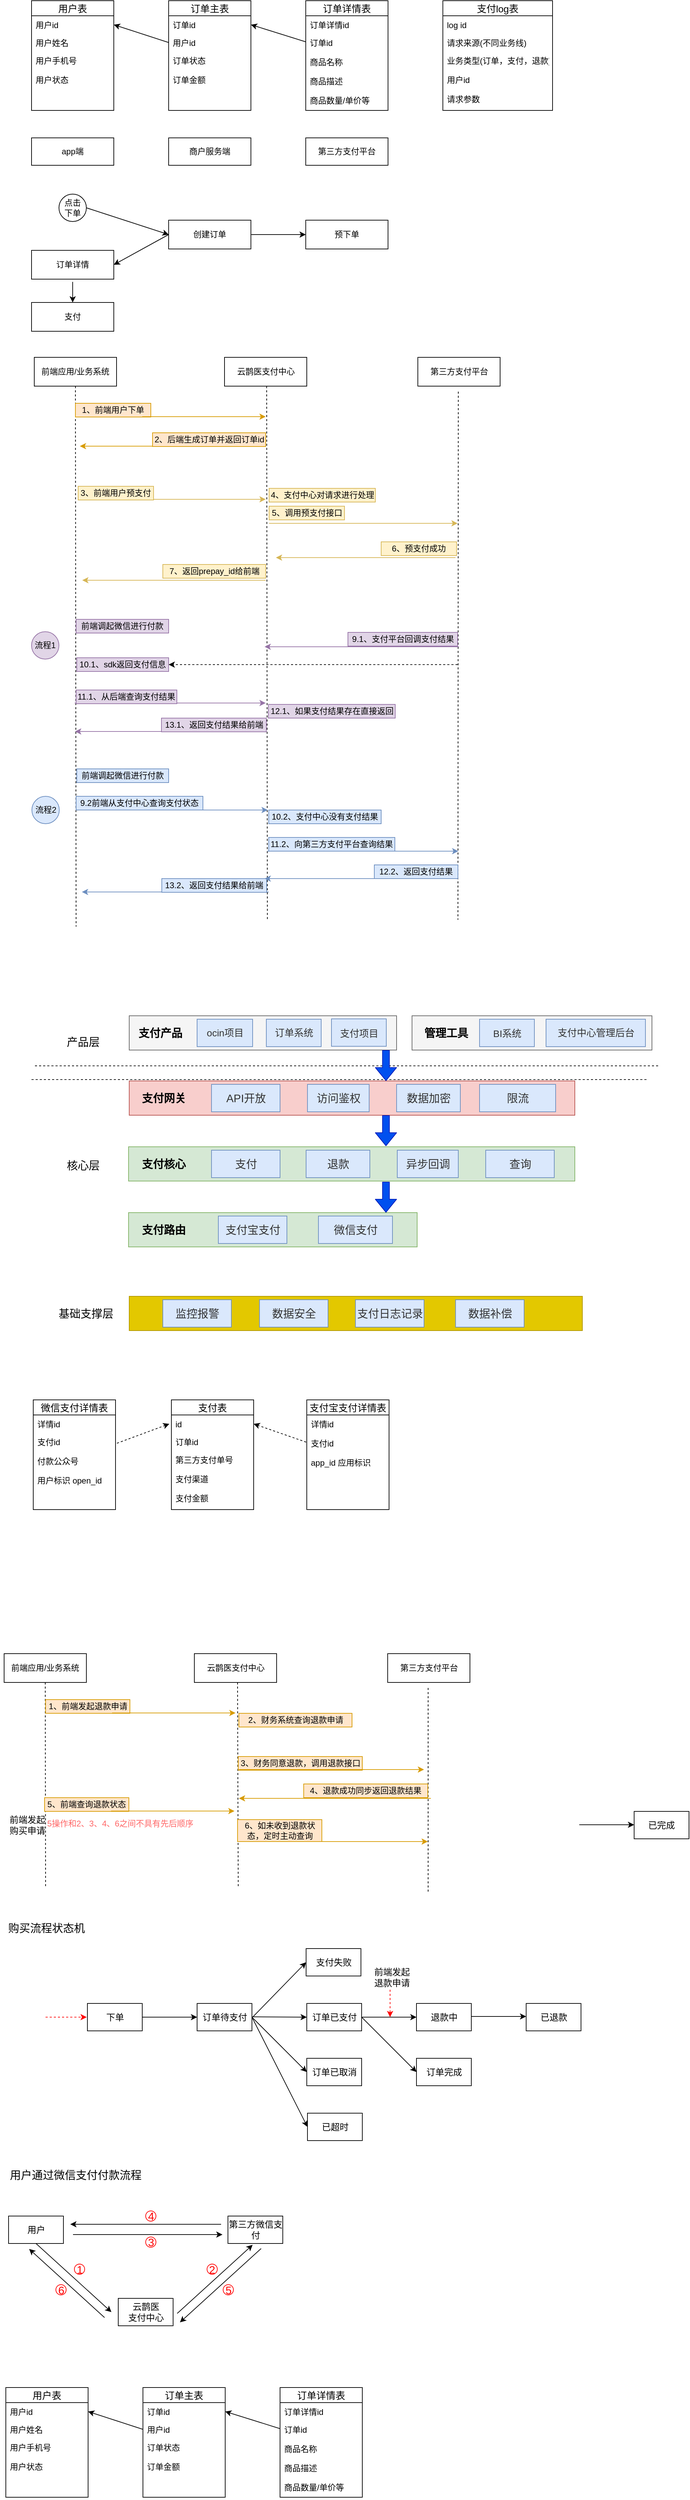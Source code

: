 <mxfile version="12.3.9" type="github" pages="1">
  <diagram id="iU_TIAPN-Pph5pVSYNDZ" name="第 1 页">
    <mxGraphModel dx="1069" dy="543" grid="1" gridSize="10" guides="1" tooltips="1" connect="1" arrows="1" fold="1" page="1" pageScale="1" pageWidth="1169" pageHeight="1654" math="0" shadow="0">
      <root>
        <mxCell id="0"/>
        <mxCell id="1" parent="0"/>
        <mxCell id="6lCbFaMOvaHUvnWq1Ras-11" value="用户表" style="swimlane;fontStyle=0;childLayout=stackLayout;horizontal=1;startSize=22;fillColor=none;horizontalStack=0;resizeParent=1;resizeParentMax=0;resizeLast=0;collapsible=1;marginBottom=0;swimlaneFillColor=#ffffff;align=center;fontSize=14;" parent="1" vertex="1">
          <mxGeometry x="120" y="240" width="120" height="160" as="geometry"/>
        </mxCell>
        <mxCell id="6lCbFaMOvaHUvnWq1Ras-12" value="用户id" style="text;strokeColor=none;fillColor=none;spacingLeft=4;spacingRight=4;overflow=hidden;rotatable=0;points=[[0,0.5],[1,0.5]];portConstraint=eastwest;fontSize=12;" parent="6lCbFaMOvaHUvnWq1Ras-11" vertex="1">
          <mxGeometry y="22" width="120" height="26" as="geometry"/>
        </mxCell>
        <mxCell id="6lCbFaMOvaHUvnWq1Ras-13" value="用户姓名" style="text;strokeColor=none;fillColor=none;spacingLeft=4;spacingRight=4;overflow=hidden;rotatable=0;points=[[0,0.5],[1,0.5]];portConstraint=eastwest;fontSize=12;" parent="6lCbFaMOvaHUvnWq1Ras-11" vertex="1">
          <mxGeometry y="48" width="120" height="26" as="geometry"/>
        </mxCell>
        <mxCell id="6lCbFaMOvaHUvnWq1Ras-14" value="用户手机号&#xa;&#xa;用户状态" style="text;strokeColor=none;fillColor=none;spacingLeft=4;spacingRight=4;overflow=hidden;rotatable=0;points=[[0,0.5],[1,0.5]];portConstraint=eastwest;fontSize=12;" parent="6lCbFaMOvaHUvnWq1Ras-11" vertex="1">
          <mxGeometry y="74" width="120" height="86" as="geometry"/>
        </mxCell>
        <mxCell id="6lCbFaMOvaHUvnWq1Ras-15" value="订单主表" style="swimlane;fontStyle=0;childLayout=stackLayout;horizontal=1;startSize=22;fillColor=none;horizontalStack=0;resizeParent=1;resizeParentMax=0;resizeLast=0;collapsible=1;marginBottom=0;swimlaneFillColor=#ffffff;align=center;fontSize=14;" parent="1" vertex="1">
          <mxGeometry x="320" y="240" width="120" height="160" as="geometry"/>
        </mxCell>
        <mxCell id="6lCbFaMOvaHUvnWq1Ras-16" value="订单id" style="text;strokeColor=none;fillColor=none;spacingLeft=4;spacingRight=4;overflow=hidden;rotatable=0;points=[[0,0.5],[1,0.5]];portConstraint=eastwest;fontSize=12;" parent="6lCbFaMOvaHUvnWq1Ras-15" vertex="1">
          <mxGeometry y="22" width="120" height="26" as="geometry"/>
        </mxCell>
        <mxCell id="6lCbFaMOvaHUvnWq1Ras-17" value="用户id" style="text;strokeColor=none;fillColor=none;spacingLeft=4;spacingRight=4;overflow=hidden;rotatable=0;points=[[0,0.5],[1,0.5]];portConstraint=eastwest;fontSize=12;" parent="6lCbFaMOvaHUvnWq1Ras-15" vertex="1">
          <mxGeometry y="48" width="120" height="26" as="geometry"/>
        </mxCell>
        <mxCell id="6lCbFaMOvaHUvnWq1Ras-18" value="订单状态&#xa;&#xa;订单金额" style="text;strokeColor=none;fillColor=none;spacingLeft=4;spacingRight=4;overflow=hidden;rotatable=0;points=[[0,0.5],[1,0.5]];portConstraint=eastwest;fontSize=12;" parent="6lCbFaMOvaHUvnWq1Ras-15" vertex="1">
          <mxGeometry y="74" width="120" height="86" as="geometry"/>
        </mxCell>
        <mxCell id="6lCbFaMOvaHUvnWq1Ras-19" value="订单详情表" style="swimlane;fontStyle=0;childLayout=stackLayout;horizontal=1;startSize=22;fillColor=none;horizontalStack=0;resizeParent=1;resizeParentMax=0;resizeLast=0;collapsible=1;marginBottom=0;swimlaneFillColor=#ffffff;align=center;fontSize=14;" parent="1" vertex="1">
          <mxGeometry x="520" y="240" width="120" height="160" as="geometry"/>
        </mxCell>
        <mxCell id="6lCbFaMOvaHUvnWq1Ras-20" value="订单详情id" style="text;strokeColor=none;fillColor=none;spacingLeft=4;spacingRight=4;overflow=hidden;rotatable=0;points=[[0,0.5],[1,0.5]];portConstraint=eastwest;fontSize=12;" parent="6lCbFaMOvaHUvnWq1Ras-19" vertex="1">
          <mxGeometry y="22" width="120" height="26" as="geometry"/>
        </mxCell>
        <mxCell id="6lCbFaMOvaHUvnWq1Ras-22" value="订单id&#xa;&#xa;商品名称&#xa;&#xa;商品描述&#xa;&#xa;商品数量/单价等" style="text;strokeColor=none;fillColor=none;spacingLeft=4;spacingRight=4;overflow=hidden;rotatable=0;points=[[0,0.5],[1,0.5]];portConstraint=eastwest;fontSize=12;" parent="6lCbFaMOvaHUvnWq1Ras-19" vertex="1">
          <mxGeometry y="48" width="120" height="112" as="geometry"/>
        </mxCell>
        <mxCell id="6lCbFaMOvaHUvnWq1Ras-23" value="" style="endArrow=classic;html=1;entryX=1;entryY=0.5;entryDx=0;entryDy=0;exitX=0;exitY=0.5;exitDx=0;exitDy=0;" parent="1" source="6lCbFaMOvaHUvnWq1Ras-17" target="6lCbFaMOvaHUvnWq1Ras-12" edge="1">
          <mxGeometry width="50" height="50" relative="1" as="geometry">
            <mxPoint x="330" y="550" as="sourcePoint"/>
            <mxPoint x="380" y="500" as="targetPoint"/>
          </mxGeometry>
        </mxCell>
        <mxCell id="6lCbFaMOvaHUvnWq1Ras-25" value="" style="endArrow=classic;html=1;exitX=0;exitY=0.107;exitDx=0;exitDy=0;exitPerimeter=0;entryX=1;entryY=0.5;entryDx=0;entryDy=0;" parent="1" source="6lCbFaMOvaHUvnWq1Ras-22" target="6lCbFaMOvaHUvnWq1Ras-16" edge="1">
          <mxGeometry width="50" height="50" relative="1" as="geometry">
            <mxPoint x="520" y="530" as="sourcePoint"/>
            <mxPoint x="570" y="480" as="targetPoint"/>
          </mxGeometry>
        </mxCell>
        <mxCell id="6lCbFaMOvaHUvnWq1Ras-26" value="app端" style="rounded=0;whiteSpace=wrap;html=1;" parent="1" vertex="1">
          <mxGeometry x="120" y="440" width="120" height="40" as="geometry"/>
        </mxCell>
        <mxCell id="6lCbFaMOvaHUvnWq1Ras-27" value="商户服务端" style="rounded=0;whiteSpace=wrap;html=1;" parent="1" vertex="1">
          <mxGeometry x="320" y="440" width="120" height="40" as="geometry"/>
        </mxCell>
        <mxCell id="6lCbFaMOvaHUvnWq1Ras-28" value="第三方支付平台" style="rounded=0;whiteSpace=wrap;html=1;" parent="1" vertex="1">
          <mxGeometry x="520" y="440" width="120" height="40" as="geometry"/>
        </mxCell>
        <mxCell id="6lCbFaMOvaHUvnWq1Ras-30" value="点击&lt;br&gt;下单" style="ellipse;whiteSpace=wrap;html=1;aspect=fixed;" parent="1" vertex="1">
          <mxGeometry x="160" y="522" width="40" height="40" as="geometry"/>
        </mxCell>
        <mxCell id="6lCbFaMOvaHUvnWq1Ras-31" value="" style="endArrow=classic;html=1;exitX=1;exitY=0.5;exitDx=0;exitDy=0;entryX=0;entryY=0.5;entryDx=0;entryDy=0;" parent="1" source="6lCbFaMOvaHUvnWq1Ras-30" target="6lCbFaMOvaHUvnWq1Ras-32" edge="1">
          <mxGeometry width="50" height="50" relative="1" as="geometry">
            <mxPoint x="200" y="570" as="sourcePoint"/>
            <mxPoint x="320" y="540" as="targetPoint"/>
          </mxGeometry>
        </mxCell>
        <mxCell id="6lCbFaMOvaHUvnWq1Ras-32" value="创建订单" style="rounded=0;whiteSpace=wrap;html=1;" parent="1" vertex="1">
          <mxGeometry x="320" y="560" width="120" height="42" as="geometry"/>
        </mxCell>
        <mxCell id="6lCbFaMOvaHUvnWq1Ras-33" value="订单详情" style="rounded=0;whiteSpace=wrap;html=1;" parent="1" vertex="1">
          <mxGeometry x="120" y="604" width="120" height="42" as="geometry"/>
        </mxCell>
        <mxCell id="6lCbFaMOvaHUvnWq1Ras-34" value="" style="endArrow=classic;html=1;entryX=1;entryY=0.5;entryDx=0;entryDy=0;exitX=0;exitY=0.5;exitDx=0;exitDy=0;" parent="1" source="6lCbFaMOvaHUvnWq1Ras-32" target="6lCbFaMOvaHUvnWq1Ras-33" edge="1">
          <mxGeometry width="50" height="50" relative="1" as="geometry">
            <mxPoint x="290" y="730" as="sourcePoint"/>
            <mxPoint x="340" y="680" as="targetPoint"/>
          </mxGeometry>
        </mxCell>
        <mxCell id="6lCbFaMOvaHUvnWq1Ras-35" value="支付" style="rounded=0;whiteSpace=wrap;html=1;" parent="1" vertex="1">
          <mxGeometry x="120" y="680" width="120" height="42" as="geometry"/>
        </mxCell>
        <mxCell id="6lCbFaMOvaHUvnWq1Ras-36" value="" style="endArrow=classic;html=1;entryX=0.5;entryY=0;entryDx=0;entryDy=0;" parent="1" target="6lCbFaMOvaHUvnWq1Ras-35" edge="1">
          <mxGeometry width="50" height="50" relative="1" as="geometry">
            <mxPoint x="180" y="650" as="sourcePoint"/>
            <mxPoint x="360" y="670" as="targetPoint"/>
          </mxGeometry>
        </mxCell>
        <mxCell id="6lCbFaMOvaHUvnWq1Ras-37" value="预下单" style="rounded=0;whiteSpace=wrap;html=1;" parent="1" vertex="1">
          <mxGeometry x="520" y="560" width="120" height="42" as="geometry"/>
        </mxCell>
        <mxCell id="6lCbFaMOvaHUvnWq1Ras-38" value="" style="endArrow=classic;html=1;entryX=0;entryY=0.5;entryDx=0;entryDy=0;exitX=1;exitY=0.5;exitDx=0;exitDy=0;" parent="1" source="6lCbFaMOvaHUvnWq1Ras-32" target="6lCbFaMOvaHUvnWq1Ras-37" edge="1">
          <mxGeometry width="50" height="50" relative="1" as="geometry">
            <mxPoint x="440" y="620" as="sourcePoint"/>
            <mxPoint x="490" y="570" as="targetPoint"/>
          </mxGeometry>
        </mxCell>
        <mxCell id="6lCbFaMOvaHUvnWq1Ras-40" value="前端应用/业务系统" style="rounded=0;whiteSpace=wrap;html=1;" parent="1" vertex="1">
          <mxGeometry x="124" y="760" width="120" height="42" as="geometry"/>
        </mxCell>
        <mxCell id="6lCbFaMOvaHUvnWq1Ras-41" value="云鹊医支付中心" style="rounded=0;whiteSpace=wrap;html=1;" parent="1" vertex="1">
          <mxGeometry x="401.5" y="760" width="120" height="42" as="geometry"/>
        </mxCell>
        <mxCell id="6lCbFaMOvaHUvnWq1Ras-42" value="第三方支付平台" style="rounded=0;whiteSpace=wrap;html=1;" parent="1" vertex="1">
          <mxGeometry x="683.5" y="760" width="120" height="42" as="geometry"/>
        </mxCell>
        <mxCell id="6lCbFaMOvaHUvnWq1Ras-43" value="" style="endArrow=none;dashed=1;html=1;exitX=0.5;exitY=1;exitDx=0;exitDy=0;" parent="1" source="6lCbFaMOvaHUvnWq1Ras-40" edge="1">
          <mxGeometry width="50" height="50" relative="1" as="geometry">
            <mxPoint x="184" y="850" as="sourcePoint"/>
            <mxPoint x="185" y="1590" as="targetPoint"/>
          </mxGeometry>
        </mxCell>
        <mxCell id="6lCbFaMOvaHUvnWq1Ras-44" value="" style="endArrow=none;dashed=1;html=1;exitX=0.5;exitY=1;exitDx=0;exitDy=0;" parent="1" edge="1">
          <mxGeometry width="50" height="50" relative="1" as="geometry">
            <mxPoint x="463" y="802" as="sourcePoint"/>
            <mxPoint x="464" y="1580" as="targetPoint"/>
          </mxGeometry>
        </mxCell>
        <mxCell id="6lCbFaMOvaHUvnWq1Ras-45" value="" style="endArrow=none;dashed=1;html=1;exitX=0.5;exitY=1;exitDx=0;exitDy=0;" parent="1" edge="1">
          <mxGeometry width="50" height="50" relative="1" as="geometry">
            <mxPoint x="742.5" y="810" as="sourcePoint"/>
            <mxPoint x="742" y="1580" as="targetPoint"/>
          </mxGeometry>
        </mxCell>
        <mxCell id="6lCbFaMOvaHUvnWq1Ras-47" value="1、前端用户下单" style="text;html=1;strokeColor=#d79b00;fillColor=#ffe6cc;align=center;verticalAlign=middle;whiteSpace=wrap;rounded=0;" parent="1" vertex="1">
          <mxGeometry x="184" y="827" width="110" height="20" as="geometry"/>
        </mxCell>
        <mxCell id="6lCbFaMOvaHUvnWq1Ras-48" value="" style="endArrow=classic;html=1;fillColor=#ffe6cc;strokeColor=#d79b00;" parent="1" edge="1">
          <mxGeometry width="50" height="50" relative="1" as="geometry">
            <mxPoint x="281.5" y="846.5" as="sourcePoint"/>
            <mxPoint x="461.5" y="846.5" as="targetPoint"/>
          </mxGeometry>
        </mxCell>
        <mxCell id="6lCbFaMOvaHUvnWq1Ras-49" value="" style="endArrow=classic;html=1;fillColor=#ffe6cc;strokeColor=#d79b00;" parent="1" edge="1">
          <mxGeometry width="50" height="50" relative="1" as="geometry">
            <mxPoint x="370.5" y="889.5" as="sourcePoint"/>
            <mxPoint x="190.5" y="889.5" as="targetPoint"/>
          </mxGeometry>
        </mxCell>
        <mxCell id="6lCbFaMOvaHUvnWq1Ras-50" value="2、后端生成订单并返回订单id" style="text;html=1;strokeColor=#d79b00;fillColor=#ffe6cc;align=center;verticalAlign=middle;whiteSpace=wrap;rounded=0;" parent="1" vertex="1">
          <mxGeometry x="296.5" y="870" width="165" height="20" as="geometry"/>
        </mxCell>
        <mxCell id="6lCbFaMOvaHUvnWq1Ras-51" value="" style="endArrow=classic;html=1;fillColor=#fff2cc;strokeColor=#d6b656;" parent="1" edge="1">
          <mxGeometry width="50" height="50" relative="1" as="geometry">
            <mxPoint x="194" y="967" as="sourcePoint"/>
            <mxPoint x="461.5" y="967" as="targetPoint"/>
          </mxGeometry>
        </mxCell>
        <mxCell id="6lCbFaMOvaHUvnWq1Ras-53" value="3、前端用户预支付" style="text;html=1;strokeColor=#d6b656;fillColor=#fff2cc;align=center;verticalAlign=middle;whiteSpace=wrap;rounded=0;" parent="1" vertex="1">
          <mxGeometry x="188" y="948" width="110" height="20" as="geometry"/>
        </mxCell>
        <mxCell id="6lCbFaMOvaHUvnWq1Ras-54" value="" style="endArrow=classic;html=1;fillColor=#fff2cc;strokeColor=#d6b656;" parent="1" edge="1">
          <mxGeometry width="50" height="50" relative="1" as="geometry">
            <mxPoint x="466.5" y="1002" as="sourcePoint"/>
            <mxPoint x="741.5" y="1002" as="targetPoint"/>
          </mxGeometry>
        </mxCell>
        <mxCell id="6lCbFaMOvaHUvnWq1Ras-55" value="4、支付中心对请求进行处理" style="text;html=1;strokeColor=#d6b656;fillColor=#fff2cc;align=center;verticalAlign=middle;whiteSpace=wrap;rounded=0;" parent="1" vertex="1">
          <mxGeometry x="466.5" y="951" width="155" height="20" as="geometry"/>
        </mxCell>
        <mxCell id="6lCbFaMOvaHUvnWq1Ras-56" value="5、调用预支付接口" style="text;html=1;strokeColor=#d6b656;fillColor=#fff2cc;align=center;verticalAlign=middle;whiteSpace=wrap;rounded=0;" parent="1" vertex="1">
          <mxGeometry x="466.5" y="977" width="110" height="20" as="geometry"/>
        </mxCell>
        <mxCell id="6lCbFaMOvaHUvnWq1Ras-60" value="" style="endArrow=classic;html=1;fillColor=#fff2cc;strokeColor=#d6b656;" parent="1" edge="1">
          <mxGeometry width="50" height="50" relative="1" as="geometry">
            <mxPoint x="738.5" y="1052" as="sourcePoint"/>
            <mxPoint x="476.5" y="1052" as="targetPoint"/>
          </mxGeometry>
        </mxCell>
        <mxCell id="6lCbFaMOvaHUvnWq1Ras-61" value="6、预支付成功" style="text;html=1;strokeColor=#d6b656;fillColor=#fff2cc;align=center;verticalAlign=middle;whiteSpace=wrap;rounded=0;" parent="1" vertex="1">
          <mxGeometry x="630" y="1029" width="110" height="20" as="geometry"/>
        </mxCell>
        <mxCell id="6lCbFaMOvaHUvnWq1Ras-62" value="" style="endArrow=classic;html=1;fillColor=#fff2cc;strokeColor=#d6b656;" parent="1" edge="1">
          <mxGeometry width="50" height="50" relative="1" as="geometry">
            <mxPoint x="461.5" y="1085" as="sourcePoint"/>
            <mxPoint x="194" y="1085" as="targetPoint"/>
          </mxGeometry>
        </mxCell>
        <mxCell id="6lCbFaMOvaHUvnWq1Ras-63" value="7、返回prepay_id给前端" style="text;html=1;strokeColor=#d6b656;fillColor=#fff2cc;align=center;verticalAlign=middle;whiteSpace=wrap;rounded=0;" parent="1" vertex="1">
          <mxGeometry x="311.5" y="1062" width="150" height="20" as="geometry"/>
        </mxCell>
        <mxCell id="6lCbFaMOvaHUvnWq1Ras-66" value="前端调起微信进行付款" style="text;html=1;strokeColor=#9673a6;fillColor=#e1d5e7;align=center;verticalAlign=middle;whiteSpace=wrap;rounded=0;" parent="1" vertex="1">
          <mxGeometry x="185" y="1142" width="135" height="20" as="geometry"/>
        </mxCell>
        <mxCell id="6lCbFaMOvaHUvnWq1Ras-67" value="10.1、sdk返回支付信息" style="text;html=1;strokeColor=#9673a6;fillColor=#e1d5e7;align=center;verticalAlign=middle;whiteSpace=wrap;rounded=0;" parent="1" vertex="1">
          <mxGeometry x="186" y="1198" width="134" height="20" as="geometry"/>
        </mxCell>
        <mxCell id="6lCbFaMOvaHUvnWq1Ras-68" value="" style="endArrow=classic;html=1;fillColor=#e1d5e7;strokeColor=#9673a6;" parent="1" edge="1">
          <mxGeometry width="50" height="50" relative="1" as="geometry">
            <mxPoint x="743.5" y="1182" as="sourcePoint"/>
            <mxPoint x="460" y="1182" as="targetPoint"/>
          </mxGeometry>
        </mxCell>
        <mxCell id="6lCbFaMOvaHUvnWq1Ras-69" value="9.1、支付平台回调支付结果" style="text;html=1;strokeColor=#9673a6;fillColor=#e1d5e7;align=center;verticalAlign=middle;whiteSpace=wrap;rounded=0;" parent="1" vertex="1">
          <mxGeometry x="581.5" y="1161" width="160" height="20" as="geometry"/>
        </mxCell>
        <mxCell id="6lCbFaMOvaHUvnWq1Ras-71" value="" style="endArrow=classic;html=1;fillColor=#e1d5e7;strokeColor=#9673a6;" parent="1" edge="1">
          <mxGeometry width="50" height="50" relative="1" as="geometry">
            <mxPoint x="183" y="1264" as="sourcePoint"/>
            <mxPoint x="461.5" y="1264" as="targetPoint"/>
          </mxGeometry>
        </mxCell>
        <mxCell id="6lCbFaMOvaHUvnWq1Ras-74" value="支付log表" style="swimlane;fontStyle=0;childLayout=stackLayout;horizontal=1;startSize=22;fillColor=none;horizontalStack=0;resizeParent=1;resizeParentMax=0;resizeLast=0;collapsible=1;marginBottom=0;swimlaneFillColor=#ffffff;align=center;fontSize=14;" parent="1" vertex="1">
          <mxGeometry x="720" y="240" width="160" height="160" as="geometry"/>
        </mxCell>
        <mxCell id="6lCbFaMOvaHUvnWq1Ras-75" value="log id" style="text;strokeColor=none;fillColor=none;spacingLeft=4;spacingRight=4;overflow=hidden;rotatable=0;points=[[0,0.5],[1,0.5]];portConstraint=eastwest;fontSize=12;" parent="6lCbFaMOvaHUvnWq1Ras-74" vertex="1">
          <mxGeometry y="22" width="160" height="26" as="geometry"/>
        </mxCell>
        <mxCell id="6lCbFaMOvaHUvnWq1Ras-76" value="请求来源(不同业务线)" style="text;strokeColor=none;fillColor=none;spacingLeft=4;spacingRight=4;overflow=hidden;rotatable=0;points=[[0,0.5],[1,0.5]];portConstraint=eastwest;fontSize=12;" parent="6lCbFaMOvaHUvnWq1Ras-74" vertex="1">
          <mxGeometry y="48" width="160" height="26" as="geometry"/>
        </mxCell>
        <mxCell id="6lCbFaMOvaHUvnWq1Ras-77" value="业务类型(订单，支付，退款)&#xa;&#xa;用户id&#xa;&#xa;请求参数" style="text;strokeColor=none;fillColor=none;spacingLeft=4;spacingRight=4;overflow=hidden;rotatable=0;points=[[0,0.5],[1,0.5]];portConstraint=eastwest;fontSize=12;" parent="6lCbFaMOvaHUvnWq1Ras-74" vertex="1">
          <mxGeometry y="74" width="160" height="86" as="geometry"/>
        </mxCell>
        <mxCell id="6lCbFaMOvaHUvnWq1Ras-78" value="" style="rounded=0;whiteSpace=wrap;html=1;fontSize=16;fillColor=#f5f5f5;strokeColor=#666666;fontColor=#333333;" parent="1" vertex="1">
          <mxGeometry x="675" y="1720" width="350" height="50" as="geometry"/>
        </mxCell>
        <mxCell id="6lCbFaMOvaHUvnWq1Ras-79" value="" style="rounded=0;whiteSpace=wrap;html=1;fontSize=16;fillColor=#f5f5f5;strokeColor=#666666;fontColor=#333333;" parent="1" vertex="1">
          <mxGeometry x="262.5" y="1720" width="390" height="50" as="geometry"/>
        </mxCell>
        <mxCell id="6lCbFaMOvaHUvnWq1Ras-80" value="产品层" style="text;html=1;strokeColor=none;fillColor=none;align=center;verticalAlign=middle;whiteSpace=wrap;rounded=0;fontSize=16;" parent="1" vertex="1">
          <mxGeometry x="165" y="1747.5" width="61" height="20" as="geometry"/>
        </mxCell>
        <mxCell id="6lCbFaMOvaHUvnWq1Ras-81" value="核心层" style="text;html=1;strokeColor=none;fillColor=none;align=center;verticalAlign=middle;whiteSpace=wrap;rounded=0;fontSize=16;" parent="1" vertex="1">
          <mxGeometry x="165" y="1928" width="61" height="20" as="geometry"/>
        </mxCell>
        <mxCell id="6lCbFaMOvaHUvnWq1Ras-82" value="基础支撑层" style="text;html=1;strokeColor=none;fillColor=none;align=center;verticalAlign=middle;whiteSpace=wrap;rounded=0;fontSize=16;" parent="1" vertex="1">
          <mxGeometry x="155.5" y="2144" width="87" height="20" as="geometry"/>
        </mxCell>
        <mxCell id="6lCbFaMOvaHUvnWq1Ras-83" value="" style="endArrow=none;dashed=1;html=1;fontSize=16;" parent="1" edge="1">
          <mxGeometry width="50" height="50" relative="1" as="geometry">
            <mxPoint x="125" y="1793" as="sourcePoint"/>
            <mxPoint x="1035" y="1793" as="targetPoint"/>
          </mxGeometry>
        </mxCell>
        <mxCell id="6lCbFaMOvaHUvnWq1Ras-84" value="" style="endArrow=none;dashed=1;html=1;fontSize=16;" parent="1" edge="1">
          <mxGeometry width="50" height="50" relative="1" as="geometry">
            <mxPoint x="120" y="1813" as="sourcePoint"/>
            <mxPoint x="1020" y="1813" as="targetPoint"/>
          </mxGeometry>
        </mxCell>
        <mxCell id="6lCbFaMOvaHUvnWq1Ras-85" value="&lt;p class=&quot;MsoNormal&quot; style=&quot;font-size: 14px&quot;&gt;&lt;span style=&quot;color: rgb(51, 51, 51); letter-spacing: 0pt; background-image: initial; background-position: initial; background-size: initial; background-repeat: initial; background-attachment: initial; background-origin: initial; background-clip: initial;&quot;&gt;ocin&lt;font face=&quot;宋体&quot; style=&quot;font-size: 14px&quot;&gt;项目&lt;/font&gt;&lt;/span&gt;&lt;/p&gt;" style="rounded=0;whiteSpace=wrap;html=1;fontSize=16;fillColor=#dae8fc;strokeColor=#6c8ebf;labelBackgroundColor=none;" parent="1" vertex="1">
          <mxGeometry x="361.5" y="1725" width="81" height="40" as="geometry"/>
        </mxCell>
        <mxCell id="6lCbFaMOvaHUvnWq1Ras-86" value="&lt;p class=&quot;MsoNormal&quot; style=&quot;font-size: 14px&quot;&gt;&lt;font color=&quot;#333333&quot;&gt;&lt;span style=&quot;&quot;&gt;支付中心管理后台&lt;/span&gt;&lt;/font&gt;&lt;/p&gt;" style="rounded=0;whiteSpace=wrap;html=1;fontSize=16;fillColor=#dae8fc;strokeColor=#6c8ebf;labelBackgroundColor=none;" parent="1" vertex="1">
          <mxGeometry x="870.5" y="1725" width="145" height="40" as="geometry"/>
        </mxCell>
        <mxCell id="6lCbFaMOvaHUvnWq1Ras-87" value="&lt;p class=&quot;MsoNormal&quot; style=&quot;font-size: 14px&quot;&gt;&lt;font color=&quot;#333333&quot;&gt;&lt;span&gt;订单系统&lt;/span&gt;&lt;/font&gt;&lt;/p&gt;" style="rounded=0;whiteSpace=wrap;html=1;fontSize=16;fillColor=#dae8fc;strokeColor=#6c8ebf;labelBackgroundColor=none;" parent="1" vertex="1">
          <mxGeometry x="462.5" y="1725" width="80" height="40" as="geometry"/>
        </mxCell>
        <mxCell id="6lCbFaMOvaHUvnWq1Ras-88" value="&lt;font color=&quot;#333333&quot; style=&quot;font-size: 14px&quot;&gt;BI系统&lt;/font&gt;" style="rounded=0;whiteSpace=wrap;html=1;fontSize=16;fillColor=#dae8fc;strokeColor=#6c8ebf;labelBackgroundColor=none;" parent="1" vertex="1">
          <mxGeometry x="773.5" y="1725" width="80" height="40" as="geometry"/>
        </mxCell>
        <mxCell id="6lCbFaMOvaHUvnWq1Ras-89" value="支付产品" style="text;html=1;strokeColor=none;fillColor=none;align=center;verticalAlign=middle;whiteSpace=wrap;rounded=0;labelBackgroundColor=none;fontSize=16;fontStyle=1" parent="1" vertex="1">
          <mxGeometry x="272.5" y="1735" width="70" height="20" as="geometry"/>
        </mxCell>
        <mxCell id="6lCbFaMOvaHUvnWq1Ras-90" value="管理工具" style="text;html=1;strokeColor=none;fillColor=none;align=center;verticalAlign=middle;whiteSpace=wrap;rounded=0;labelBackgroundColor=none;fontSize=16;fontStyle=1" parent="1" vertex="1">
          <mxGeometry x="689.5" y="1735" width="70" height="20" as="geometry"/>
        </mxCell>
        <mxCell id="6lCbFaMOvaHUvnWq1Ras-91" value="" style="rounded=0;whiteSpace=wrap;html=1;fontSize=16;fillColor=#f8cecc;strokeColor=#b85450;" parent="1" vertex="1">
          <mxGeometry x="262.5" y="1815" width="650" height="50" as="geometry"/>
        </mxCell>
        <mxCell id="6lCbFaMOvaHUvnWq1Ras-92" value="支付网关" style="text;html=1;strokeColor=none;fillColor=none;align=center;verticalAlign=middle;whiteSpace=wrap;rounded=0;labelBackgroundColor=none;fontSize=16;fontStyle=1" parent="1" vertex="1">
          <mxGeometry x="277.5" y="1830" width="70" height="20" as="geometry"/>
        </mxCell>
        <mxCell id="6lCbFaMOvaHUvnWq1Ras-93" value="&lt;font color=&quot;#333333&quot;&gt;API开放&lt;/font&gt;" style="rounded=0;whiteSpace=wrap;html=1;fontSize=16;fillColor=#dae8fc;strokeColor=#6c8ebf;labelBackgroundColor=none;" parent="1" vertex="1">
          <mxGeometry x="382.5" y="1820" width="100" height="40" as="geometry"/>
        </mxCell>
        <mxCell id="6lCbFaMOvaHUvnWq1Ras-94" value="&lt;font color=&quot;#333333&quot;&gt;访问鉴权&lt;/font&gt;" style="rounded=0;whiteSpace=wrap;html=1;fontSize=16;fillColor=#dae8fc;strokeColor=#6c8ebf;labelBackgroundColor=none;" parent="1" vertex="1">
          <mxGeometry x="522.5" y="1820" width="90" height="40" as="geometry"/>
        </mxCell>
        <mxCell id="6lCbFaMOvaHUvnWq1Ras-95" value="&lt;font color=&quot;#333333&quot;&gt;数据加密&lt;/font&gt;" style="rounded=0;whiteSpace=wrap;html=1;fontSize=16;fillColor=#dae8fc;strokeColor=#6c8ebf;labelBackgroundColor=none;" parent="1" vertex="1">
          <mxGeometry x="652.5" y="1820" width="93" height="40" as="geometry"/>
        </mxCell>
        <mxCell id="6lCbFaMOvaHUvnWq1Ras-96" value="&lt;font color=&quot;#333333&quot;&gt;限流&lt;/font&gt;" style="rounded=0;whiteSpace=wrap;html=1;fontSize=16;fillColor=#dae8fc;strokeColor=#6c8ebf;labelBackgroundColor=none;" parent="1" vertex="1">
          <mxGeometry x="773.5" y="1820" width="111" height="40" as="geometry"/>
        </mxCell>
        <mxCell id="6lCbFaMOvaHUvnWq1Ras-97" value="" style="rounded=0;whiteSpace=wrap;html=1;fontSize=16;fillColor=#d5e8d4;strokeColor=#82b366;" parent="1" vertex="1">
          <mxGeometry x="261.5" y="1911" width="651" height="50" as="geometry"/>
        </mxCell>
        <mxCell id="6lCbFaMOvaHUvnWq1Ras-98" value="支付核心" style="text;html=1;strokeColor=none;fillColor=none;align=center;verticalAlign=middle;whiteSpace=wrap;rounded=0;labelBackgroundColor=none;fontSize=16;fontStyle=1" parent="1" vertex="1">
          <mxGeometry x="277.5" y="1926" width="70" height="20" as="geometry"/>
        </mxCell>
        <mxCell id="6lCbFaMOvaHUvnWq1Ras-99" value="&lt;font color=&quot;#333333&quot;&gt;支付&lt;/font&gt;" style="rounded=0;whiteSpace=wrap;html=1;fontSize=16;fillColor=#dae8fc;strokeColor=#6c8ebf;labelBackgroundColor=none;" parent="1" vertex="1">
          <mxGeometry x="382.5" y="1916" width="100" height="40" as="geometry"/>
        </mxCell>
        <mxCell id="6lCbFaMOvaHUvnWq1Ras-100" value="" style="rounded=0;whiteSpace=wrap;html=1;fontSize=16;fillColor=#d5e8d4;strokeColor=#82b366;" parent="1" vertex="1">
          <mxGeometry x="261.5" y="2007" width="421" height="50" as="geometry"/>
        </mxCell>
        <mxCell id="6lCbFaMOvaHUvnWq1Ras-101" value="支付路由" style="text;html=1;strokeColor=none;fillColor=none;align=center;verticalAlign=middle;whiteSpace=wrap;rounded=0;labelBackgroundColor=none;fontSize=16;fontStyle=1" parent="1" vertex="1">
          <mxGeometry x="277.5" y="2022" width="70" height="20" as="geometry"/>
        </mxCell>
        <mxCell id="6lCbFaMOvaHUvnWq1Ras-102" value="&lt;font color=&quot;#333333&quot;&gt;支付宝支付&lt;/font&gt;" style="rounded=0;whiteSpace=wrap;html=1;fontSize=16;fillColor=#dae8fc;strokeColor=#6c8ebf;labelBackgroundColor=none;" parent="1" vertex="1">
          <mxGeometry x="392.5" y="2012" width="100" height="40" as="geometry"/>
        </mxCell>
        <mxCell id="6lCbFaMOvaHUvnWq1Ras-103" value="&lt;font color=&quot;#333333&quot;&gt;微信支付&lt;/font&gt;" style="rounded=0;whiteSpace=wrap;html=1;fontSize=16;fillColor=#dae8fc;strokeColor=#6c8ebf;labelBackgroundColor=none;" parent="1" vertex="1">
          <mxGeometry x="538.5" y="2012" width="108" height="40" as="geometry"/>
        </mxCell>
        <mxCell id="6lCbFaMOvaHUvnWq1Ras-105" value="" style="rounded=0;whiteSpace=wrap;html=1;fontSize=16;fillColor=#e3c800;strokeColor=#B09500;fontColor=#ffffff;" parent="1" vertex="1">
          <mxGeometry x="262.5" y="2129" width="661" height="50" as="geometry"/>
        </mxCell>
        <mxCell id="6lCbFaMOvaHUvnWq1Ras-106" value="&lt;font color=&quot;#333333&quot;&gt;监控报警&lt;/font&gt;" style="rounded=0;whiteSpace=wrap;html=1;fontSize=16;fillColor=#dae8fc;strokeColor=#6c8ebf;labelBackgroundColor=none;" parent="1" vertex="1">
          <mxGeometry x="311.5" y="2134" width="100" height="40" as="geometry"/>
        </mxCell>
        <mxCell id="6lCbFaMOvaHUvnWq1Ras-107" value="&lt;font color=&quot;#333333&quot;&gt;数据安全&lt;/font&gt;" style="rounded=0;whiteSpace=wrap;html=1;fontSize=16;fillColor=#dae8fc;strokeColor=#6c8ebf;labelBackgroundColor=none;" parent="1" vertex="1">
          <mxGeometry x="452.5" y="2134" width="100" height="40" as="geometry"/>
        </mxCell>
        <mxCell id="6lCbFaMOvaHUvnWq1Ras-108" value="&lt;font color=&quot;#333333&quot;&gt;支付日志记录&lt;/font&gt;" style="rounded=0;whiteSpace=wrap;html=1;fontSize=16;fillColor=#dae8fc;strokeColor=#6c8ebf;labelBackgroundColor=none;" parent="1" vertex="1">
          <mxGeometry x="592.5" y="2134" width="100" height="40" as="geometry"/>
        </mxCell>
        <mxCell id="6lCbFaMOvaHUvnWq1Ras-109" value="&lt;font color=&quot;#333333&quot;&gt;数据补偿&lt;/font&gt;" style="rounded=0;whiteSpace=wrap;html=1;fontSize=16;fillColor=#dae8fc;strokeColor=#6c8ebf;labelBackgroundColor=none;" parent="1" vertex="1">
          <mxGeometry x="738.5" y="2134" width="100" height="40" as="geometry"/>
        </mxCell>
        <mxCell id="6lCbFaMOvaHUvnWq1Ras-110" value="&lt;font color=&quot;#333333&quot;&gt;退款&lt;/font&gt;" style="rounded=0;whiteSpace=wrap;html=1;fontSize=16;fillColor=#dae8fc;strokeColor=#6c8ebf;labelBackgroundColor=none;" parent="1" vertex="1">
          <mxGeometry x="520.5" y="1916" width="93" height="40" as="geometry"/>
        </mxCell>
        <mxCell id="6lCbFaMOvaHUvnWq1Ras-111" value="&lt;font color=&quot;#333333&quot;&gt;异步回调&lt;/font&gt;" style="rounded=0;whiteSpace=wrap;html=1;fontSize=16;fillColor=#dae8fc;strokeColor=#6c8ebf;labelBackgroundColor=none;" parent="1" vertex="1">
          <mxGeometry x="653.5" y="1916" width="89" height="40" as="geometry"/>
        </mxCell>
        <mxCell id="6lCbFaMOvaHUvnWq1Ras-112" value="&lt;font color=&quot;#333333&quot;&gt;查询&lt;/font&gt;" style="rounded=0;whiteSpace=wrap;html=1;fontSize=16;fillColor=#dae8fc;strokeColor=#6c8ebf;labelBackgroundColor=none;" parent="1" vertex="1">
          <mxGeometry x="782.5" y="1916" width="100" height="40" as="geometry"/>
        </mxCell>
        <mxCell id="6lCbFaMOvaHUvnWq1Ras-113" value="&lt;font color=&quot;#333333&quot; style=&quot;font-size: 14px&quot;&gt;支付项目&lt;/font&gt;" style="rounded=0;whiteSpace=wrap;html=1;fontSize=16;fillColor=#dae8fc;strokeColor=#6c8ebf;labelBackgroundColor=none;" parent="1" vertex="1">
          <mxGeometry x="557.5" y="1724.5" width="80" height="40" as="geometry"/>
        </mxCell>
        <mxCell id="6lCbFaMOvaHUvnWq1Ras-118" value="支付表" style="swimlane;fontStyle=0;childLayout=stackLayout;horizontal=1;startSize=22;fillColor=none;horizontalStack=0;resizeParent=1;resizeParentMax=0;resizeLast=0;collapsible=1;marginBottom=0;swimlaneFillColor=#ffffff;align=center;fontSize=14;" parent="1" vertex="1">
          <mxGeometry x="324" y="2280" width="120" height="160" as="geometry"/>
        </mxCell>
        <mxCell id="6lCbFaMOvaHUvnWq1Ras-119" value="id" style="text;strokeColor=none;fillColor=none;spacingLeft=4;spacingRight=4;overflow=hidden;rotatable=0;points=[[0,0.5],[1,0.5]];portConstraint=eastwest;fontSize=12;" parent="6lCbFaMOvaHUvnWq1Ras-118" vertex="1">
          <mxGeometry y="22" width="120" height="26" as="geometry"/>
        </mxCell>
        <mxCell id="6lCbFaMOvaHUvnWq1Ras-120" value="订单id" style="text;strokeColor=none;fillColor=none;spacingLeft=4;spacingRight=4;overflow=hidden;rotatable=0;points=[[0,0.5],[1,0.5]];portConstraint=eastwest;fontSize=12;" parent="6lCbFaMOvaHUvnWq1Ras-118" vertex="1">
          <mxGeometry y="48" width="120" height="26" as="geometry"/>
        </mxCell>
        <mxCell id="6lCbFaMOvaHUvnWq1Ras-121" value="第三方支付单号&#xa;&#xa;支付渠道&#xa;&#xa;支付金额" style="text;strokeColor=none;fillColor=none;spacingLeft=4;spacingRight=4;overflow=hidden;rotatable=0;points=[[0,0.5],[1,0.5]];portConstraint=eastwest;fontSize=12;" parent="6lCbFaMOvaHUvnWq1Ras-118" vertex="1">
          <mxGeometry y="74" width="120" height="86" as="geometry"/>
        </mxCell>
        <mxCell id="6lCbFaMOvaHUvnWq1Ras-123" value="微信支付详情表" style="swimlane;fontStyle=0;childLayout=stackLayout;horizontal=1;startSize=22;fillColor=none;horizontalStack=0;resizeParent=1;resizeParentMax=0;resizeLast=0;collapsible=1;marginBottom=0;swimlaneFillColor=#ffffff;align=center;fontSize=14;" parent="1" vertex="1">
          <mxGeometry x="122.5" y="2280" width="120" height="160" as="geometry"/>
        </mxCell>
        <mxCell id="6lCbFaMOvaHUvnWq1Ras-124" value="详情id" style="text;strokeColor=none;fillColor=none;spacingLeft=4;spacingRight=4;overflow=hidden;rotatable=0;points=[[0,0.5],[1,0.5]];portConstraint=eastwest;fontSize=12;" parent="6lCbFaMOvaHUvnWq1Ras-123" vertex="1">
          <mxGeometry y="22" width="120" height="26" as="geometry"/>
        </mxCell>
        <mxCell id="6lCbFaMOvaHUvnWq1Ras-126" value="支付id&#xa;&#xa;付款公众号&#xa;&#xa;用户标识 open_id" style="text;strokeColor=none;fillColor=none;spacingLeft=4;spacingRight=4;overflow=hidden;rotatable=0;points=[[0,0.5],[1,0.5]];portConstraint=eastwest;fontSize=12;" parent="6lCbFaMOvaHUvnWq1Ras-123" vertex="1">
          <mxGeometry y="48" width="120" height="112" as="geometry"/>
        </mxCell>
        <mxCell id="6lCbFaMOvaHUvnWq1Ras-127" value="支付宝支付详情表" style="swimlane;fontStyle=0;childLayout=stackLayout;horizontal=1;startSize=22;fillColor=none;horizontalStack=0;resizeParent=1;resizeParentMax=0;resizeLast=0;collapsible=1;marginBottom=0;swimlaneFillColor=#ffffff;align=center;fontSize=14;" parent="1" vertex="1">
          <mxGeometry x="521.5" y="2280" width="120" height="160" as="geometry"/>
        </mxCell>
        <mxCell id="6lCbFaMOvaHUvnWq1Ras-128" value="详情id&#xa;&#xa;支付id&#xa;&#xa;app_id 应用标识&#xa;" style="text;strokeColor=none;fillColor=none;spacingLeft=4;spacingRight=4;overflow=hidden;rotatable=0;points=[[0,0.5],[1,0.5]];portConstraint=eastwest;fontSize=12;" parent="6lCbFaMOvaHUvnWq1Ras-127" vertex="1">
          <mxGeometry y="22" width="120" height="138" as="geometry"/>
        </mxCell>
        <mxCell id="6lCbFaMOvaHUvnWq1Ras-139" value="" style="shape=flexArrow;endArrow=classic;html=1;fillColor=#0050ef;strokeColor=#001DBC;" parent="1" edge="1">
          <mxGeometry width="50" height="50" relative="1" as="geometry">
            <mxPoint x="637" y="1770" as="sourcePoint"/>
            <mxPoint x="637" y="1815" as="targetPoint"/>
          </mxGeometry>
        </mxCell>
        <mxCell id="6lCbFaMOvaHUvnWq1Ras-140" value="" style="shape=flexArrow;endArrow=classic;html=1;fillColor=#0050ef;strokeColor=#001DBC;" parent="1" edge="1">
          <mxGeometry width="50" height="50" relative="1" as="geometry">
            <mxPoint x="637" y="1865" as="sourcePoint"/>
            <mxPoint x="637" y="1910" as="targetPoint"/>
          </mxGeometry>
        </mxCell>
        <mxCell id="6lCbFaMOvaHUvnWq1Ras-141" value="" style="shape=flexArrow;endArrow=classic;html=1;fillColor=#0050ef;strokeColor=#001DBC;" parent="1" edge="1">
          <mxGeometry width="50" height="50" relative="1" as="geometry">
            <mxPoint x="637" y="1962" as="sourcePoint"/>
            <mxPoint x="637" y="2007" as="targetPoint"/>
          </mxGeometry>
        </mxCell>
        <mxCell id="SVQx4Maf5GCCDUwy8xi--4" value="11.1、从后端查询支付结果" style="text;html=1;strokeColor=#9673a6;fillColor=#e1d5e7;align=center;verticalAlign=middle;whiteSpace=wrap;rounded=0;" parent="1" vertex="1">
          <mxGeometry x="185" y="1245" width="147" height="20" as="geometry"/>
        </mxCell>
        <mxCell id="SVQx4Maf5GCCDUwy8xi--5" value="12.1、如果支付结果存在直接返回" style="text;html=1;strokeColor=#9673a6;fillColor=#e1d5e7;align=center;verticalAlign=middle;whiteSpace=wrap;rounded=0;" parent="1" vertex="1">
          <mxGeometry x="465.5" y="1266" width="185" height="20" as="geometry"/>
        </mxCell>
        <mxCell id="SVQx4Maf5GCCDUwy8xi--7" value="10.2、支付中心没有支付结果" style="text;html=1;strokeColor=#6c8ebf;fillColor=#dae8fc;align=center;verticalAlign=middle;whiteSpace=wrap;rounded=0;" parent="1" vertex="1">
          <mxGeometry x="466" y="1420" width="164" height="20" as="geometry"/>
        </mxCell>
        <mxCell id="SVQx4Maf5GCCDUwy8xi--9" value="" style="endArrow=classic;html=1;fillColor=#dae8fc;strokeColor=#6c8ebf;" parent="1" edge="1">
          <mxGeometry width="50" height="50" relative="1" as="geometry">
            <mxPoint x="466" y="1539.5" as="sourcePoint"/>
            <mxPoint x="193.5" y="1539.5" as="targetPoint"/>
          </mxGeometry>
        </mxCell>
        <mxCell id="SVQx4Maf5GCCDUwy8xi--10" value="13.2、返回支付结果给前端" style="text;html=1;strokeColor=#6c8ebf;fillColor=#dae8fc;align=center;verticalAlign=middle;whiteSpace=wrap;rounded=0;" parent="1" vertex="1">
          <mxGeometry x="310" y="1520" width="153" height="20" as="geometry"/>
        </mxCell>
        <mxCell id="SVQx4Maf5GCCDUwy8xi--13" value="流程1" style="ellipse;whiteSpace=wrap;html=1;aspect=fixed;fillColor=#e1d5e7;strokeColor=#9673a6;" parent="1" vertex="1">
          <mxGeometry x="120" y="1160" width="40" height="40" as="geometry"/>
        </mxCell>
        <mxCell id="WgVv_9n-KvLfAYpmwwS_-1" value="前端应用/业务系统" style="rounded=0;whiteSpace=wrap;html=1;" vertex="1" parent="1">
          <mxGeometry x="80" y="2650" width="120" height="42" as="geometry"/>
        </mxCell>
        <mxCell id="WgVv_9n-KvLfAYpmwwS_-2" value="云鹊医支付中心" style="rounded=0;whiteSpace=wrap;html=1;" vertex="1" parent="1">
          <mxGeometry x="357.5" y="2650" width="120" height="42" as="geometry"/>
        </mxCell>
        <mxCell id="WgVv_9n-KvLfAYpmwwS_-3" value="第三方支付平台" style="rounded=0;whiteSpace=wrap;html=1;" vertex="1" parent="1">
          <mxGeometry x="639.5" y="2650" width="120" height="42" as="geometry"/>
        </mxCell>
        <mxCell id="WgVv_9n-KvLfAYpmwwS_-4" value="" style="endArrow=none;dashed=1;html=1;exitX=0.5;exitY=1;exitDx=0;exitDy=0;" edge="1" parent="1" source="WgVv_9n-KvLfAYpmwwS_-1">
          <mxGeometry width="50" height="50" relative="1" as="geometry">
            <mxPoint x="140" y="2740" as="sourcePoint"/>
            <mxPoint x="140.5" y="2990" as="targetPoint"/>
          </mxGeometry>
        </mxCell>
        <mxCell id="WgVv_9n-KvLfAYpmwwS_-5" value="" style="endArrow=none;dashed=1;html=1;exitX=0.5;exitY=1;exitDx=0;exitDy=0;" edge="1" parent="1">
          <mxGeometry width="50" height="50" relative="1" as="geometry">
            <mxPoint x="420.5" y="2692" as="sourcePoint"/>
            <mxPoint x="421.5" y="2990" as="targetPoint"/>
          </mxGeometry>
        </mxCell>
        <mxCell id="WgVv_9n-KvLfAYpmwwS_-6" value="" style="endArrow=none;dashed=1;html=1;exitX=0.5;exitY=1;exitDx=0;exitDy=0;" edge="1" parent="1">
          <mxGeometry width="50" height="50" relative="1" as="geometry">
            <mxPoint x="698.5" y="2700" as="sourcePoint"/>
            <mxPoint x="698.5" y="3000" as="targetPoint"/>
          </mxGeometry>
        </mxCell>
        <mxCell id="WgVv_9n-KvLfAYpmwwS_-7" value="1、前端发起退款申请" style="text;html=1;strokeColor=#d79b00;fillColor=#ffe6cc;align=center;verticalAlign=middle;whiteSpace=wrap;rounded=0;" vertex="1" parent="1">
          <mxGeometry x="140.5" y="2717" width="123" height="20" as="geometry"/>
        </mxCell>
        <mxCell id="WgVv_9n-KvLfAYpmwwS_-8" value="" style="endArrow=classic;html=1;fillColor=#ffe6cc;strokeColor=#d79b00;" edge="1" parent="1">
          <mxGeometry width="50" height="50" relative="1" as="geometry">
            <mxPoint x="237.5" y="2736.5" as="sourcePoint"/>
            <mxPoint x="417.5" y="2736.5" as="targetPoint"/>
          </mxGeometry>
        </mxCell>
        <mxCell id="WgVv_9n-KvLfAYpmwwS_-10" value="2、财务系统查询退款申请" style="text;html=1;strokeColor=#d79b00;fillColor=#ffe6cc;align=center;verticalAlign=middle;whiteSpace=wrap;rounded=0;" vertex="1" parent="1">
          <mxGeometry x="422.5" y="2737" width="165" height="20" as="geometry"/>
        </mxCell>
        <mxCell id="WgVv_9n-KvLfAYpmwwS_-34" value="3、财务同意退款，调用退款接口" style="text;html=1;strokeColor=#d79b00;fillColor=#ffe6cc;align=center;verticalAlign=middle;whiteSpace=wrap;rounded=0;" vertex="1" parent="1">
          <mxGeometry x="421.5" y="2800" width="181" height="20" as="geometry"/>
        </mxCell>
        <mxCell id="WgVv_9n-KvLfAYpmwwS_-35" value="" style="endArrow=classic;html=1;fillColor=#ffe6cc;strokeColor=#d79b00;" edge="1" parent="1">
          <mxGeometry width="50" height="50" relative="1" as="geometry">
            <mxPoint x="422.5" y="2819" as="sourcePoint"/>
            <mxPoint x="692.5" y="2819" as="targetPoint"/>
          </mxGeometry>
        </mxCell>
        <mxCell id="WgVv_9n-KvLfAYpmwwS_-36" value="" style="endArrow=classic;html=1;fillColor=#ffe6cc;strokeColor=#d79b00;" edge="1" parent="1">
          <mxGeometry width="50" height="50" relative="1" as="geometry">
            <mxPoint x="702.5" y="2861" as="sourcePoint"/>
            <mxPoint x="422.5" y="2861" as="targetPoint"/>
          </mxGeometry>
        </mxCell>
        <mxCell id="WgVv_9n-KvLfAYpmwwS_-37" value="4、退款成功同步返回退款结果" style="text;html=1;strokeColor=#d79b00;fillColor=#ffe6cc;align=center;verticalAlign=middle;whiteSpace=wrap;rounded=0;" vertex="1" parent="1">
          <mxGeometry x="517" y="2840" width="181" height="20" as="geometry"/>
        </mxCell>
        <mxCell id="WgVv_9n-KvLfAYpmwwS_-39" value="5、前端查询退款状态" style="text;html=1;strokeColor=#d79b00;fillColor=#ffe6cc;align=center;verticalAlign=middle;whiteSpace=wrap;rounded=0;" vertex="1" parent="1">
          <mxGeometry x="139" y="2860" width="123" height="20" as="geometry"/>
        </mxCell>
        <mxCell id="WgVv_9n-KvLfAYpmwwS_-40" value="" style="endArrow=classic;html=1;fillColor=#ffe6cc;strokeColor=#d79b00;" edge="1" parent="1">
          <mxGeometry width="50" height="50" relative="1" as="geometry">
            <mxPoint x="236" y="2879.5" as="sourcePoint"/>
            <mxPoint x="416" y="2879.5" as="targetPoint"/>
          </mxGeometry>
        </mxCell>
        <mxCell id="WgVv_9n-KvLfAYpmwwS_-41" value="5操作和2、3、4、6之间不具有先后顺序" style="text;html=1;align=center;verticalAlign=middle;whiteSpace=wrap;rounded=0;fontColor=#FF6666;" vertex="1" parent="1">
          <mxGeometry x="135.5" y="2888" width="227" height="20" as="geometry"/>
        </mxCell>
        <mxCell id="WgVv_9n-KvLfAYpmwwS_-42" value="6、如未收到退款状态，定时主动查询" style="text;html=1;strokeColor=#d79b00;fillColor=#ffe6cc;align=center;verticalAlign=middle;whiteSpace=wrap;rounded=0;" vertex="1" parent="1">
          <mxGeometry x="420.5" y="2892" width="123" height="32" as="geometry"/>
        </mxCell>
        <mxCell id="WgVv_9n-KvLfAYpmwwS_-44" value="" style="endArrow=classic;html=1;fillColor=#ffe6cc;strokeColor=#d79b00;" edge="1" parent="1">
          <mxGeometry width="50" height="50" relative="1" as="geometry">
            <mxPoint x="518" y="2924" as="sourcePoint"/>
            <mxPoint x="698" y="2924" as="targetPoint"/>
          </mxGeometry>
        </mxCell>
        <mxCell id="WgVv_9n-KvLfAYpmwwS_-45" value="下单" style="rounded=0;whiteSpace=wrap;html=1;fontSize=13;" vertex="1" parent="1">
          <mxGeometry x="201.5" y="3160" width="80" height="40" as="geometry"/>
        </mxCell>
        <mxCell id="WgVv_9n-KvLfAYpmwwS_-46" value="购买流程状态机" style="text;html=1;strokeColor=none;fillColor=none;align=center;verticalAlign=middle;whiteSpace=wrap;rounded=0;dashed=1;fontSize=16;fontStyle=0" vertex="1" parent="1">
          <mxGeometry x="81.5" y="3040" width="120" height="20" as="geometry"/>
        </mxCell>
        <mxCell id="WgVv_9n-KvLfAYpmwwS_-47" value="订单待支付" style="rounded=0;whiteSpace=wrap;html=1;fontSize=13;" vertex="1" parent="1">
          <mxGeometry x="361.5" y="3160" width="80" height="40" as="geometry"/>
        </mxCell>
        <mxCell id="WgVv_9n-KvLfAYpmwwS_-48" value="订单已支付" style="rounded=0;whiteSpace=wrap;html=1;fontSize=13;" vertex="1" parent="1">
          <mxGeometry x="521.5" y="3160" width="80" height="40" as="geometry"/>
        </mxCell>
        <mxCell id="WgVv_9n-KvLfAYpmwwS_-49" value="订单已取消" style="rounded=0;whiteSpace=wrap;html=1;fontSize=13;" vertex="1" parent="1">
          <mxGeometry x="521.5" y="3240" width="80" height="40" as="geometry"/>
        </mxCell>
        <mxCell id="WgVv_9n-KvLfAYpmwwS_-50" value="退款中" style="rounded=0;whiteSpace=wrap;html=1;fontSize=13;" vertex="1" parent="1">
          <mxGeometry x="681.5" y="3160" width="80" height="40" as="geometry"/>
        </mxCell>
        <mxCell id="WgVv_9n-KvLfAYpmwwS_-51" value="已退款" style="rounded=0;whiteSpace=wrap;html=1;fontSize=13;" vertex="1" parent="1">
          <mxGeometry x="841.5" y="3160" width="80" height="40" as="geometry"/>
        </mxCell>
        <mxCell id="WgVv_9n-KvLfAYpmwwS_-52" value="" style="endArrow=classic;html=1;fontSize=13;entryX=0;entryY=0.5;entryDx=0;entryDy=0;exitX=1;exitY=0.5;exitDx=0;exitDy=0;" edge="1" parent="1" source="WgVv_9n-KvLfAYpmwwS_-45" target="WgVv_9n-KvLfAYpmwwS_-47">
          <mxGeometry width="50" height="50" relative="1" as="geometry">
            <mxPoint x="281.5" y="3210" as="sourcePoint"/>
            <mxPoint x="331.5" y="3160" as="targetPoint"/>
          </mxGeometry>
        </mxCell>
        <mxCell id="WgVv_9n-KvLfAYpmwwS_-53" value="" style="endArrow=classic;html=1;fontSize=13;entryX=0;entryY=0.5;entryDx=0;entryDy=0;exitX=1;exitY=0.5;exitDx=0;exitDy=0;" edge="1" parent="1" target="WgVv_9n-KvLfAYpmwwS_-48">
          <mxGeometry width="50" height="50" relative="1" as="geometry">
            <mxPoint x="441.5" y="3179.5" as="sourcePoint"/>
            <mxPoint x="521.5" y="3179.5" as="targetPoint"/>
          </mxGeometry>
        </mxCell>
        <mxCell id="WgVv_9n-KvLfAYpmwwS_-54" value="" style="endArrow=classic;html=1;fontSize=13;entryX=0;entryY=0.5;entryDx=0;entryDy=0;" edge="1" parent="1" target="WgVv_9n-KvLfAYpmwwS_-49">
          <mxGeometry width="50" height="50" relative="1" as="geometry">
            <mxPoint x="441.5" y="3180" as="sourcePoint"/>
            <mxPoint x="521.5" y="3147" as="targetPoint"/>
          </mxGeometry>
        </mxCell>
        <mxCell id="WgVv_9n-KvLfAYpmwwS_-55" value="" style="endArrow=classic;html=1;fontSize=13;entryX=0;entryY=0.5;entryDx=0;entryDy=0;exitX=1;exitY=0.5;exitDx=0;exitDy=0;" edge="1" parent="1" source="WgVv_9n-KvLfAYpmwwS_-48" target="WgVv_9n-KvLfAYpmwwS_-50">
          <mxGeometry width="50" height="50" relative="1" as="geometry">
            <mxPoint x="621.5" y="3210" as="sourcePoint"/>
            <mxPoint x="671.5" y="3160" as="targetPoint"/>
          </mxGeometry>
        </mxCell>
        <mxCell id="WgVv_9n-KvLfAYpmwwS_-56" value="" style="endArrow=classic;html=1;fontSize=13;entryX=0;entryY=0.5;entryDx=0;entryDy=0;exitX=1;exitY=0.5;exitDx=0;exitDy=0;" edge="1" parent="1">
          <mxGeometry width="50" height="50" relative="1" as="geometry">
            <mxPoint x="761.5" y="3179" as="sourcePoint"/>
            <mxPoint x="841.5" y="3179" as="targetPoint"/>
          </mxGeometry>
        </mxCell>
        <mxCell id="WgVv_9n-KvLfAYpmwwS_-57" value="订单完成" style="rounded=0;whiteSpace=wrap;html=1;fontSize=13;" vertex="1" parent="1">
          <mxGeometry x="681.5" y="3240" width="80" height="40" as="geometry"/>
        </mxCell>
        <mxCell id="WgVv_9n-KvLfAYpmwwS_-58" value="" style="endArrow=classic;html=1;fontSize=13;entryX=0;entryY=0.5;entryDx=0;entryDy=0;exitX=1;exitY=0.5;exitDx=0;exitDy=0;" edge="1" parent="1" source="WgVv_9n-KvLfAYpmwwS_-48" target="WgVv_9n-KvLfAYpmwwS_-57">
          <mxGeometry width="50" height="50" relative="1" as="geometry">
            <mxPoint x="601.5" y="3240" as="sourcePoint"/>
            <mxPoint x="651.5" y="3190" as="targetPoint"/>
          </mxGeometry>
        </mxCell>
        <mxCell id="WgVv_9n-KvLfAYpmwwS_-59" value="前端发起&lt;br&gt;退款申请" style="text;html=1;strokeColor=none;fillColor=none;align=center;verticalAlign=middle;whiteSpace=wrap;rounded=0;fontSize=13;" vertex="1" parent="1">
          <mxGeometry x="606" y="3112" width="80" height="20" as="geometry"/>
        </mxCell>
        <mxCell id="WgVv_9n-KvLfAYpmwwS_-60" value="" style="endArrow=classic;html=1;fontSize=13;strokeColor=#FF0000;dashed=1;" edge="1" parent="1">
          <mxGeometry width="50" height="50" relative="1" as="geometry">
            <mxPoint x="643" y="3140" as="sourcePoint"/>
            <mxPoint x="643" y="3180" as="targetPoint"/>
          </mxGeometry>
        </mxCell>
        <mxCell id="WgVv_9n-KvLfAYpmwwS_-61" value="前端发起&lt;br&gt;购买申请" style="text;html=1;strokeColor=none;fillColor=none;align=center;verticalAlign=middle;whiteSpace=wrap;rounded=0;fontSize=13;" vertex="1" parent="1">
          <mxGeometry x="74" y="2890" width="80" height="20" as="geometry"/>
        </mxCell>
        <mxCell id="WgVv_9n-KvLfAYpmwwS_-62" value="" style="endArrow=classic;html=1;fontSize=13;entryX=0;entryY=0.5;entryDx=0;entryDy=0;dashed=1;strokeColor=#FF0000;" edge="1" parent="1">
          <mxGeometry width="50" height="50" relative="1" as="geometry">
            <mxPoint x="140.5" y="3180" as="sourcePoint"/>
            <mxPoint x="200.5" y="3180" as="targetPoint"/>
          </mxGeometry>
        </mxCell>
        <mxCell id="WgVv_9n-KvLfAYpmwwS_-63" value="已完成" style="rounded=0;whiteSpace=wrap;html=1;fontSize=13;" vertex="1" parent="1">
          <mxGeometry x="999" y="2880" width="80" height="40" as="geometry"/>
        </mxCell>
        <mxCell id="WgVv_9n-KvLfAYpmwwS_-64" value="" style="endArrow=classic;html=1;fontSize=13;entryX=0;entryY=0.5;entryDx=0;entryDy=0;exitX=1;exitY=0.5;exitDx=0;exitDy=0;" edge="1" parent="1">
          <mxGeometry width="50" height="50" relative="1" as="geometry">
            <mxPoint x="919" y="2899.5" as="sourcePoint"/>
            <mxPoint x="999" y="2899.5" as="targetPoint"/>
          </mxGeometry>
        </mxCell>
        <mxCell id="WgVv_9n-KvLfAYpmwwS_-66" value="已超时" style="rounded=0;whiteSpace=wrap;html=1;fontSize=13;" vertex="1" parent="1">
          <mxGeometry x="522.5" y="3320" width="80" height="40" as="geometry"/>
        </mxCell>
        <mxCell id="WgVv_9n-KvLfAYpmwwS_-67" value="" style="endArrow=classic;html=1;fontSize=13;entryX=0;entryY=0.5;entryDx=0;entryDy=0;exitX=1;exitY=0.5;exitDx=0;exitDy=0;" edge="1" parent="1" source="WgVv_9n-KvLfAYpmwwS_-47" target="WgVv_9n-KvLfAYpmwwS_-66">
          <mxGeometry width="50" height="50" relative="1" as="geometry">
            <mxPoint x="342.5" y="3370" as="sourcePoint"/>
            <mxPoint x="422.5" y="3370" as="targetPoint"/>
          </mxGeometry>
        </mxCell>
        <mxCell id="WgVv_9n-KvLfAYpmwwS_-68" value="支付失败" style="rounded=0;whiteSpace=wrap;html=1;fontSize=13;" vertex="1" parent="1">
          <mxGeometry x="520.5" y="3080" width="80" height="40" as="geometry"/>
        </mxCell>
        <mxCell id="WgVv_9n-KvLfAYpmwwS_-69" value="" style="endArrow=classic;html=1;fontSize=13;entryX=0;entryY=0.5;entryDx=0;entryDy=0;" edge="1" parent="1" target="WgVv_9n-KvLfAYpmwwS_-68">
          <mxGeometry width="50" height="50" relative="1" as="geometry">
            <mxPoint x="442.5" y="3180" as="sourcePoint"/>
            <mxPoint x="444.5" y="3370" as="targetPoint"/>
          </mxGeometry>
        </mxCell>
        <mxCell id="WgVv_9n-KvLfAYpmwwS_-72" value="用户通过微信支付付款流程" style="text;html=1;strokeColor=none;fillColor=none;align=center;verticalAlign=middle;whiteSpace=wrap;rounded=0;dashed=1;fontSize=16;fontStyle=0" vertex="1" parent="1">
          <mxGeometry x="81.5" y="3400" width="205" height="20" as="geometry"/>
        </mxCell>
        <mxCell id="WgVv_9n-KvLfAYpmwwS_-73" value="用户下单" style="rounded=0;whiteSpace=wrap;html=1;fontSize=13;" vertex="1" parent="1">
          <mxGeometry x="86.5" y="3470" width="80" height="40" as="geometry"/>
        </mxCell>
        <mxCell id="WgVv_9n-KvLfAYpmwwS_-74" value="云鹊医&lt;br&gt;支付中心" style="rounded=0;whiteSpace=wrap;html=1;fontSize=13;" vertex="1" parent="1">
          <mxGeometry x="246.5" y="3590" width="80" height="40" as="geometry"/>
        </mxCell>
        <mxCell id="WgVv_9n-KvLfAYpmwwS_-75" value="第三方微信支付" style="rounded=0;whiteSpace=wrap;html=1;fontSize=13;" vertex="1" parent="1">
          <mxGeometry x="406.5" y="3470" width="80" height="40" as="geometry"/>
        </mxCell>
        <mxCell id="WgVv_9n-KvLfAYpmwwS_-76" value="用户" style="rounded=0;whiteSpace=wrap;html=1;fontSize=13;" vertex="1" parent="1">
          <mxGeometry x="86.5" y="3470" width="80" height="40" as="geometry"/>
        </mxCell>
        <mxCell id="WgVv_9n-KvLfAYpmwwS_-77" value="" style="endArrow=classic;html=1;strokeColor=#000000;fontSize=16;exitX=0.5;exitY=1;exitDx=0;exitDy=0;" edge="1" parent="1" source="WgVv_9n-KvLfAYpmwwS_-76">
          <mxGeometry width="50" height="50" relative="1" as="geometry">
            <mxPoint x="126.5" y="3560" as="sourcePoint"/>
            <mxPoint x="236.5" y="3610" as="targetPoint"/>
          </mxGeometry>
        </mxCell>
        <mxCell id="WgVv_9n-KvLfAYpmwwS_-78" value="" style="endArrow=classic;html=1;strokeColor=#000000;fontSize=16;entryX=0.5;entryY=1;entryDx=0;entryDy=0;" edge="1" parent="1">
          <mxGeometry width="50" height="50" relative="1" as="geometry">
            <mxPoint x="332.5" y="3612" as="sourcePoint"/>
            <mxPoint x="442.5" y="3512" as="targetPoint"/>
          </mxGeometry>
        </mxCell>
        <mxCell id="WgVv_9n-KvLfAYpmwwS_-79" value="" style="endArrow=classic;html=1;strokeColor=#000000;fontSize=16;entryX=0;entryY=0.5;entryDx=0;entryDy=0;" edge="1" parent="1">
          <mxGeometry width="50" height="50" relative="1" as="geometry">
            <mxPoint x="180.5" y="3497" as="sourcePoint"/>
            <mxPoint x="398.5" y="3497" as="targetPoint"/>
          </mxGeometry>
        </mxCell>
        <mxCell id="WgVv_9n-KvLfAYpmwwS_-80" value="" style="endArrow=classic;html=1;strokeColor=#000000;fontSize=16;exitX=0.605;exitY=1.06;exitDx=0;exitDy=0;exitPerimeter=0;" edge="1" parent="1">
          <mxGeometry width="50" height="50" relative="1" as="geometry">
            <mxPoint x="454.9" y="3517.4" as="sourcePoint"/>
            <mxPoint x="336.5" y="3625" as="targetPoint"/>
          </mxGeometry>
        </mxCell>
        <mxCell id="WgVv_9n-KvLfAYpmwwS_-81" value="" style="endArrow=classic;html=1;strokeColor=#000000;fontSize=16;" edge="1" parent="1">
          <mxGeometry width="50" height="50" relative="1" as="geometry">
            <mxPoint x="226.5" y="3618" as="sourcePoint"/>
            <mxPoint x="116.5" y="3518" as="targetPoint"/>
          </mxGeometry>
        </mxCell>
        <mxCell id="WgVv_9n-KvLfAYpmwwS_-82" value="" style="endArrow=classic;html=1;strokeColor=#000000;fontSize=16;" edge="1" parent="1">
          <mxGeometry width="50" height="50" relative="1" as="geometry">
            <mxPoint x="396.5" y="3482" as="sourcePoint"/>
            <mxPoint x="176.5" y="3482" as="targetPoint"/>
          </mxGeometry>
        </mxCell>
        <mxCell id="WgVv_9n-KvLfAYpmwwS_-83" value="&lt;font color=&quot;#ff0000&quot;&gt;1&lt;/font&gt;" style="ellipse;whiteSpace=wrap;html=1;aspect=fixed;fontSize=16;strokeColor=#FF0000;" vertex="1" parent="1">
          <mxGeometry x="182.5" y="3540" width="15" height="15" as="geometry"/>
        </mxCell>
        <mxCell id="WgVv_9n-KvLfAYpmwwS_-84" value="&lt;font color=&quot;#ff0000&quot;&gt;2&lt;/font&gt;" style="ellipse;whiteSpace=wrap;html=1;aspect=fixed;fontSize=16;strokeColor=#FF0000;" vertex="1" parent="1">
          <mxGeometry x="376" y="3540" width="15" height="15" as="geometry"/>
        </mxCell>
        <mxCell id="WgVv_9n-KvLfAYpmwwS_-85" value="&lt;font color=&quot;#ff0000&quot;&gt;3&lt;/font&gt;" style="ellipse;whiteSpace=wrap;html=1;aspect=fixed;fontSize=16;strokeColor=#FF0000;" vertex="1" parent="1">
          <mxGeometry x="286.5" y="3500.5" width="15" height="15" as="geometry"/>
        </mxCell>
        <mxCell id="WgVv_9n-KvLfAYpmwwS_-86" value="&lt;font color=&quot;#ff0000&quot;&gt;4&lt;/font&gt;" style="ellipse;whiteSpace=wrap;html=1;aspect=fixed;fontSize=16;strokeColor=#FF0000;" vertex="1" parent="1">
          <mxGeometry x="286.5" y="3462.5" width="15" height="15" as="geometry"/>
        </mxCell>
        <mxCell id="WgVv_9n-KvLfAYpmwwS_-87" value="&lt;font color=&quot;#ff0000&quot;&gt;5&lt;/font&gt;" style="ellipse;whiteSpace=wrap;html=1;aspect=fixed;fontSize=16;strokeColor=#FF0000;" vertex="1" parent="1">
          <mxGeometry x="399.5" y="3570" width="15" height="15" as="geometry"/>
        </mxCell>
        <mxCell id="WgVv_9n-KvLfAYpmwwS_-88" value="&lt;font color=&quot;#ff0000&quot;&gt;6&lt;/font&gt;" style="ellipse;whiteSpace=wrap;html=1;aspect=fixed;fontSize=16;strokeColor=#FF0000;" vertex="1" parent="1">
          <mxGeometry x="155.5" y="3570" width="15" height="15" as="geometry"/>
        </mxCell>
        <mxCell id="WgVv_9n-KvLfAYpmwwS_-89" value="" style="endArrow=classic;html=1;fontColor=#FF6666;entryX=0;entryY=0.5;entryDx=0;entryDy=0;exitX=1.043;exitY=0.136;exitDx=0;exitDy=0;exitPerimeter=0;dashed=1;" edge="1" parent="1">
          <mxGeometry width="50" height="50" relative="1" as="geometry">
            <mxPoint x="244.66" y="2343.232" as="sourcePoint"/>
            <mxPoint x="321" y="2315" as="targetPoint"/>
          </mxGeometry>
        </mxCell>
        <mxCell id="WgVv_9n-KvLfAYpmwwS_-90" value="" style="endArrow=classic;html=1;fontColor=#FF6666;entryX=1;entryY=0.5;entryDx=0;entryDy=0;exitX=-0.008;exitY=0.287;exitDx=0;exitDy=0;exitPerimeter=0;dashed=1;" edge="1" parent="1" source="6lCbFaMOvaHUvnWq1Ras-128" target="6lCbFaMOvaHUvnWq1Ras-119">
          <mxGeometry width="50" height="50" relative="1" as="geometry">
            <mxPoint x="495.16" y="2498.232" as="sourcePoint"/>
            <mxPoint x="571.5" y="2470" as="targetPoint"/>
          </mxGeometry>
        </mxCell>
        <mxCell id="WgVv_9n-KvLfAYpmwwS_-127" value="用户表" style="swimlane;fontStyle=0;childLayout=stackLayout;horizontal=1;startSize=22;fillColor=none;horizontalStack=0;resizeParent=1;resizeParentMax=0;resizeLast=0;collapsible=1;marginBottom=0;swimlaneFillColor=#ffffff;align=center;fontSize=14;" vertex="1" parent="1">
          <mxGeometry x="82.5" y="3720" width="120" height="160" as="geometry"/>
        </mxCell>
        <mxCell id="WgVv_9n-KvLfAYpmwwS_-128" value="用户id" style="text;strokeColor=none;fillColor=none;spacingLeft=4;spacingRight=4;overflow=hidden;rotatable=0;points=[[0,0.5],[1,0.5]];portConstraint=eastwest;fontSize=12;" vertex="1" parent="WgVv_9n-KvLfAYpmwwS_-127">
          <mxGeometry y="22" width="120" height="26" as="geometry"/>
        </mxCell>
        <mxCell id="WgVv_9n-KvLfAYpmwwS_-129" value="用户姓名" style="text;strokeColor=none;fillColor=none;spacingLeft=4;spacingRight=4;overflow=hidden;rotatable=0;points=[[0,0.5],[1,0.5]];portConstraint=eastwest;fontSize=12;" vertex="1" parent="WgVv_9n-KvLfAYpmwwS_-127">
          <mxGeometry y="48" width="120" height="26" as="geometry"/>
        </mxCell>
        <mxCell id="WgVv_9n-KvLfAYpmwwS_-130" value="用户手机号&#xa;&#xa;用户状态" style="text;strokeColor=none;fillColor=none;spacingLeft=4;spacingRight=4;overflow=hidden;rotatable=0;points=[[0,0.5],[1,0.5]];portConstraint=eastwest;fontSize=12;" vertex="1" parent="WgVv_9n-KvLfAYpmwwS_-127">
          <mxGeometry y="74" width="120" height="86" as="geometry"/>
        </mxCell>
        <mxCell id="WgVv_9n-KvLfAYpmwwS_-131" value="订单主表" style="swimlane;fontStyle=0;childLayout=stackLayout;horizontal=1;startSize=22;fillColor=none;horizontalStack=0;resizeParent=1;resizeParentMax=0;resizeLast=0;collapsible=1;marginBottom=0;swimlaneFillColor=#ffffff;align=center;fontSize=14;" vertex="1" parent="1">
          <mxGeometry x="282.5" y="3720" width="120" height="160" as="geometry"/>
        </mxCell>
        <mxCell id="WgVv_9n-KvLfAYpmwwS_-132" value="订单id" style="text;strokeColor=none;fillColor=none;spacingLeft=4;spacingRight=4;overflow=hidden;rotatable=0;points=[[0,0.5],[1,0.5]];portConstraint=eastwest;fontSize=12;" vertex="1" parent="WgVv_9n-KvLfAYpmwwS_-131">
          <mxGeometry y="22" width="120" height="26" as="geometry"/>
        </mxCell>
        <mxCell id="WgVv_9n-KvLfAYpmwwS_-133" value="用户id" style="text;strokeColor=none;fillColor=none;spacingLeft=4;spacingRight=4;overflow=hidden;rotatable=0;points=[[0,0.5],[1,0.5]];portConstraint=eastwest;fontSize=12;" vertex="1" parent="WgVv_9n-KvLfAYpmwwS_-131">
          <mxGeometry y="48" width="120" height="26" as="geometry"/>
        </mxCell>
        <mxCell id="WgVv_9n-KvLfAYpmwwS_-134" value="订单状态&#xa;&#xa;订单金额" style="text;strokeColor=none;fillColor=none;spacingLeft=4;spacingRight=4;overflow=hidden;rotatable=0;points=[[0,0.5],[1,0.5]];portConstraint=eastwest;fontSize=12;" vertex="1" parent="WgVv_9n-KvLfAYpmwwS_-131">
          <mxGeometry y="74" width="120" height="86" as="geometry"/>
        </mxCell>
        <mxCell id="WgVv_9n-KvLfAYpmwwS_-135" value="订单详情表" style="swimlane;fontStyle=0;childLayout=stackLayout;horizontal=1;startSize=22;fillColor=none;horizontalStack=0;resizeParent=1;resizeParentMax=0;resizeLast=0;collapsible=1;marginBottom=0;swimlaneFillColor=#ffffff;align=center;fontSize=14;" vertex="1" parent="1">
          <mxGeometry x="482.5" y="3720" width="120" height="160" as="geometry"/>
        </mxCell>
        <mxCell id="WgVv_9n-KvLfAYpmwwS_-136" value="订单详情id" style="text;strokeColor=none;fillColor=none;spacingLeft=4;spacingRight=4;overflow=hidden;rotatable=0;points=[[0,0.5],[1,0.5]];portConstraint=eastwest;fontSize=12;" vertex="1" parent="WgVv_9n-KvLfAYpmwwS_-135">
          <mxGeometry y="22" width="120" height="26" as="geometry"/>
        </mxCell>
        <mxCell id="WgVv_9n-KvLfAYpmwwS_-137" value="订单id&#xa;&#xa;商品名称&#xa;&#xa;商品描述&#xa;&#xa;商品数量/单价等" style="text;strokeColor=none;fillColor=none;spacingLeft=4;spacingRight=4;overflow=hidden;rotatable=0;points=[[0,0.5],[1,0.5]];portConstraint=eastwest;fontSize=12;" vertex="1" parent="WgVv_9n-KvLfAYpmwwS_-135">
          <mxGeometry y="48" width="120" height="112" as="geometry"/>
        </mxCell>
        <mxCell id="WgVv_9n-KvLfAYpmwwS_-138" value="" style="endArrow=classic;html=1;entryX=1;entryY=0.5;entryDx=0;entryDy=0;exitX=0;exitY=0.5;exitDx=0;exitDy=0;" edge="1" parent="1" source="WgVv_9n-KvLfAYpmwwS_-133" target="WgVv_9n-KvLfAYpmwwS_-128">
          <mxGeometry width="50" height="50" relative="1" as="geometry">
            <mxPoint x="292.5" y="4030" as="sourcePoint"/>
            <mxPoint x="342.5" y="3980" as="targetPoint"/>
          </mxGeometry>
        </mxCell>
        <mxCell id="WgVv_9n-KvLfAYpmwwS_-139" value="" style="endArrow=classic;html=1;exitX=0;exitY=0.107;exitDx=0;exitDy=0;exitPerimeter=0;entryX=1;entryY=0.5;entryDx=0;entryDy=0;" edge="1" parent="1" source="WgVv_9n-KvLfAYpmwwS_-137" target="WgVv_9n-KvLfAYpmwwS_-132">
          <mxGeometry width="50" height="50" relative="1" as="geometry">
            <mxPoint x="482.5" y="4010" as="sourcePoint"/>
            <mxPoint x="532.5" y="3960" as="targetPoint"/>
          </mxGeometry>
        </mxCell>
        <mxCell id="WgVv_9n-KvLfAYpmwwS_-140" value="" style="endArrow=classic;html=1;dashed=1;fontColor=#FF6666;entryX=1;entryY=0.5;entryDx=0;entryDy=0;" edge="1" parent="1" target="6lCbFaMOvaHUvnWq1Ras-67">
          <mxGeometry width="50" height="50" relative="1" as="geometry">
            <mxPoint x="741.5" y="1208" as="sourcePoint"/>
            <mxPoint x="891.5" y="1212" as="targetPoint"/>
          </mxGeometry>
        </mxCell>
        <mxCell id="WgVv_9n-KvLfAYpmwwS_-141" value="流程2" style="ellipse;whiteSpace=wrap;html=1;aspect=fixed;fillColor=#dae8fc;strokeColor=#6c8ebf;" vertex="1" parent="1">
          <mxGeometry x="120.5" y="1400" width="40" height="40" as="geometry"/>
        </mxCell>
        <mxCell id="WgVv_9n-KvLfAYpmwwS_-142" value="前端调起微信进行付款" style="text;html=1;strokeColor=#6c8ebf;fillColor=#dae8fc;align=center;verticalAlign=middle;whiteSpace=wrap;rounded=0;" vertex="1" parent="1">
          <mxGeometry x="186" y="1360" width="134" height="20" as="geometry"/>
        </mxCell>
        <mxCell id="WgVv_9n-KvLfAYpmwwS_-143" value="11.2、向第三方支付平台查询结果" style="text;html=1;strokeColor=#6c8ebf;fillColor=#dae8fc;align=center;verticalAlign=middle;whiteSpace=wrap;rounded=0;" vertex="1" parent="1">
          <mxGeometry x="466" y="1460" width="184" height="20" as="geometry"/>
        </mxCell>
        <mxCell id="WgVv_9n-KvLfAYpmwwS_-144" value="" style="endArrow=classic;html=1;fillColor=#dae8fc;strokeColor=#6c8ebf;" edge="1" parent="1">
          <mxGeometry width="50" height="50" relative="1" as="geometry">
            <mxPoint x="464" y="1480" as="sourcePoint"/>
            <mxPoint x="742.5" y="1480" as="targetPoint"/>
          </mxGeometry>
        </mxCell>
        <mxCell id="WgVv_9n-KvLfAYpmwwS_-145" value="" style="endArrow=classic;html=1;fillColor=#dae8fc;strokeColor=#6c8ebf;" edge="1" parent="1">
          <mxGeometry width="50" height="50" relative="1" as="geometry">
            <mxPoint x="740" y="1520" as="sourcePoint"/>
            <mxPoint x="460" y="1520" as="targetPoint"/>
          </mxGeometry>
        </mxCell>
        <mxCell id="WgVv_9n-KvLfAYpmwwS_-146" value="12.2、返回支付结果" style="text;html=1;strokeColor=#6c8ebf;fillColor=#dae8fc;align=center;verticalAlign=middle;whiteSpace=wrap;rounded=0;" vertex="1" parent="1">
          <mxGeometry x="620" y="1500" width="122" height="20" as="geometry"/>
        </mxCell>
        <mxCell id="WgVv_9n-KvLfAYpmwwS_-147" value="" style="endArrow=classic;html=1;fillColor=#e1d5e7;strokeColor=#9673a6;" edge="1" parent="1">
          <mxGeometry width="50" height="50" relative="1" as="geometry">
            <mxPoint x="456" y="1305.5" as="sourcePoint"/>
            <mxPoint x="183.5" y="1305.5" as="targetPoint"/>
          </mxGeometry>
        </mxCell>
        <mxCell id="WgVv_9n-KvLfAYpmwwS_-148" value="13.1、返回支付结果给前端" style="text;html=1;strokeColor=#9673a6;fillColor=#e1d5e7;align=center;verticalAlign=middle;whiteSpace=wrap;rounded=0;" vertex="1" parent="1">
          <mxGeometry x="309.5" y="1286" width="153" height="20" as="geometry"/>
        </mxCell>
        <mxCell id="WgVv_9n-KvLfAYpmwwS_-149" value="9.2前端从支付中心查询支付状态" style="text;html=1;strokeColor=#6c8ebf;fillColor=#dae8fc;align=center;verticalAlign=middle;whiteSpace=wrap;rounded=0;" vertex="1" parent="1">
          <mxGeometry x="185" y="1400" width="185" height="20" as="geometry"/>
        </mxCell>
        <mxCell id="WgVv_9n-KvLfAYpmwwS_-150" value="" style="endArrow=classic;html=1;fillColor=#dae8fc;strokeColor=#6c8ebf;" edge="1" parent="1">
          <mxGeometry width="50" height="50" relative="1" as="geometry">
            <mxPoint x="186" y="1420.0" as="sourcePoint"/>
            <mxPoint x="464.5" y="1420.0" as="targetPoint"/>
          </mxGeometry>
        </mxCell>
      </root>
    </mxGraphModel>
  </diagram>
</mxfile>
